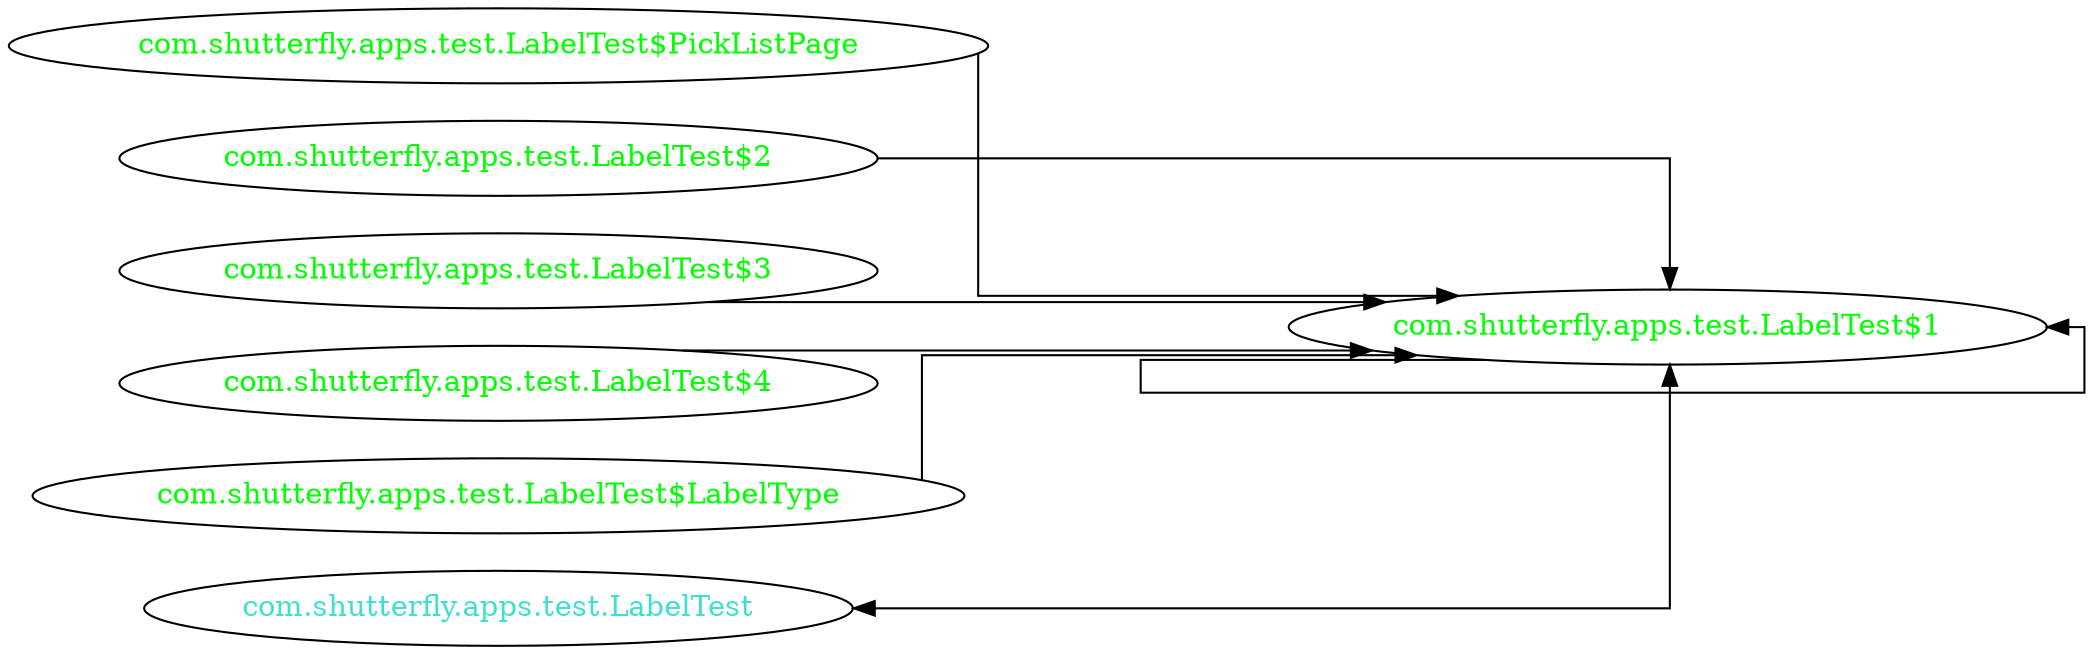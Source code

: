 digraph dependencyGraph {
 concentrate=true;
 ranksep="2.0";
 rankdir="LR"; 
 splines="ortho";
"com.shutterfly.apps.test.LabelTest$1" [fontcolor="red"];
"com.shutterfly.apps.test.LabelTest$PickListPage" [ fontcolor="green" ];
"com.shutterfly.apps.test.LabelTest$PickListPage"->"com.shutterfly.apps.test.LabelTest$1";
"com.shutterfly.apps.test.LabelTest$1" [ fontcolor="green" ];
"com.shutterfly.apps.test.LabelTest$1"->"com.shutterfly.apps.test.LabelTest$1";
"com.shutterfly.apps.test.LabelTest$2" [ fontcolor="green" ];
"com.shutterfly.apps.test.LabelTest$2"->"com.shutterfly.apps.test.LabelTest$1";
"com.shutterfly.apps.test.LabelTest$3" [ fontcolor="green" ];
"com.shutterfly.apps.test.LabelTest$3"->"com.shutterfly.apps.test.LabelTest$1";
"com.shutterfly.apps.test.LabelTest$4" [ fontcolor="green" ];
"com.shutterfly.apps.test.LabelTest$4"->"com.shutterfly.apps.test.LabelTest$1";
"com.shutterfly.apps.test.LabelTest$LabelType" [ fontcolor="green" ];
"com.shutterfly.apps.test.LabelTest$LabelType"->"com.shutterfly.apps.test.LabelTest$1";
"com.shutterfly.apps.test.LabelTest" [ fontcolor="turquoise" ];
"com.shutterfly.apps.test.LabelTest"->"com.shutterfly.apps.test.LabelTest$1" [dir=both];
}